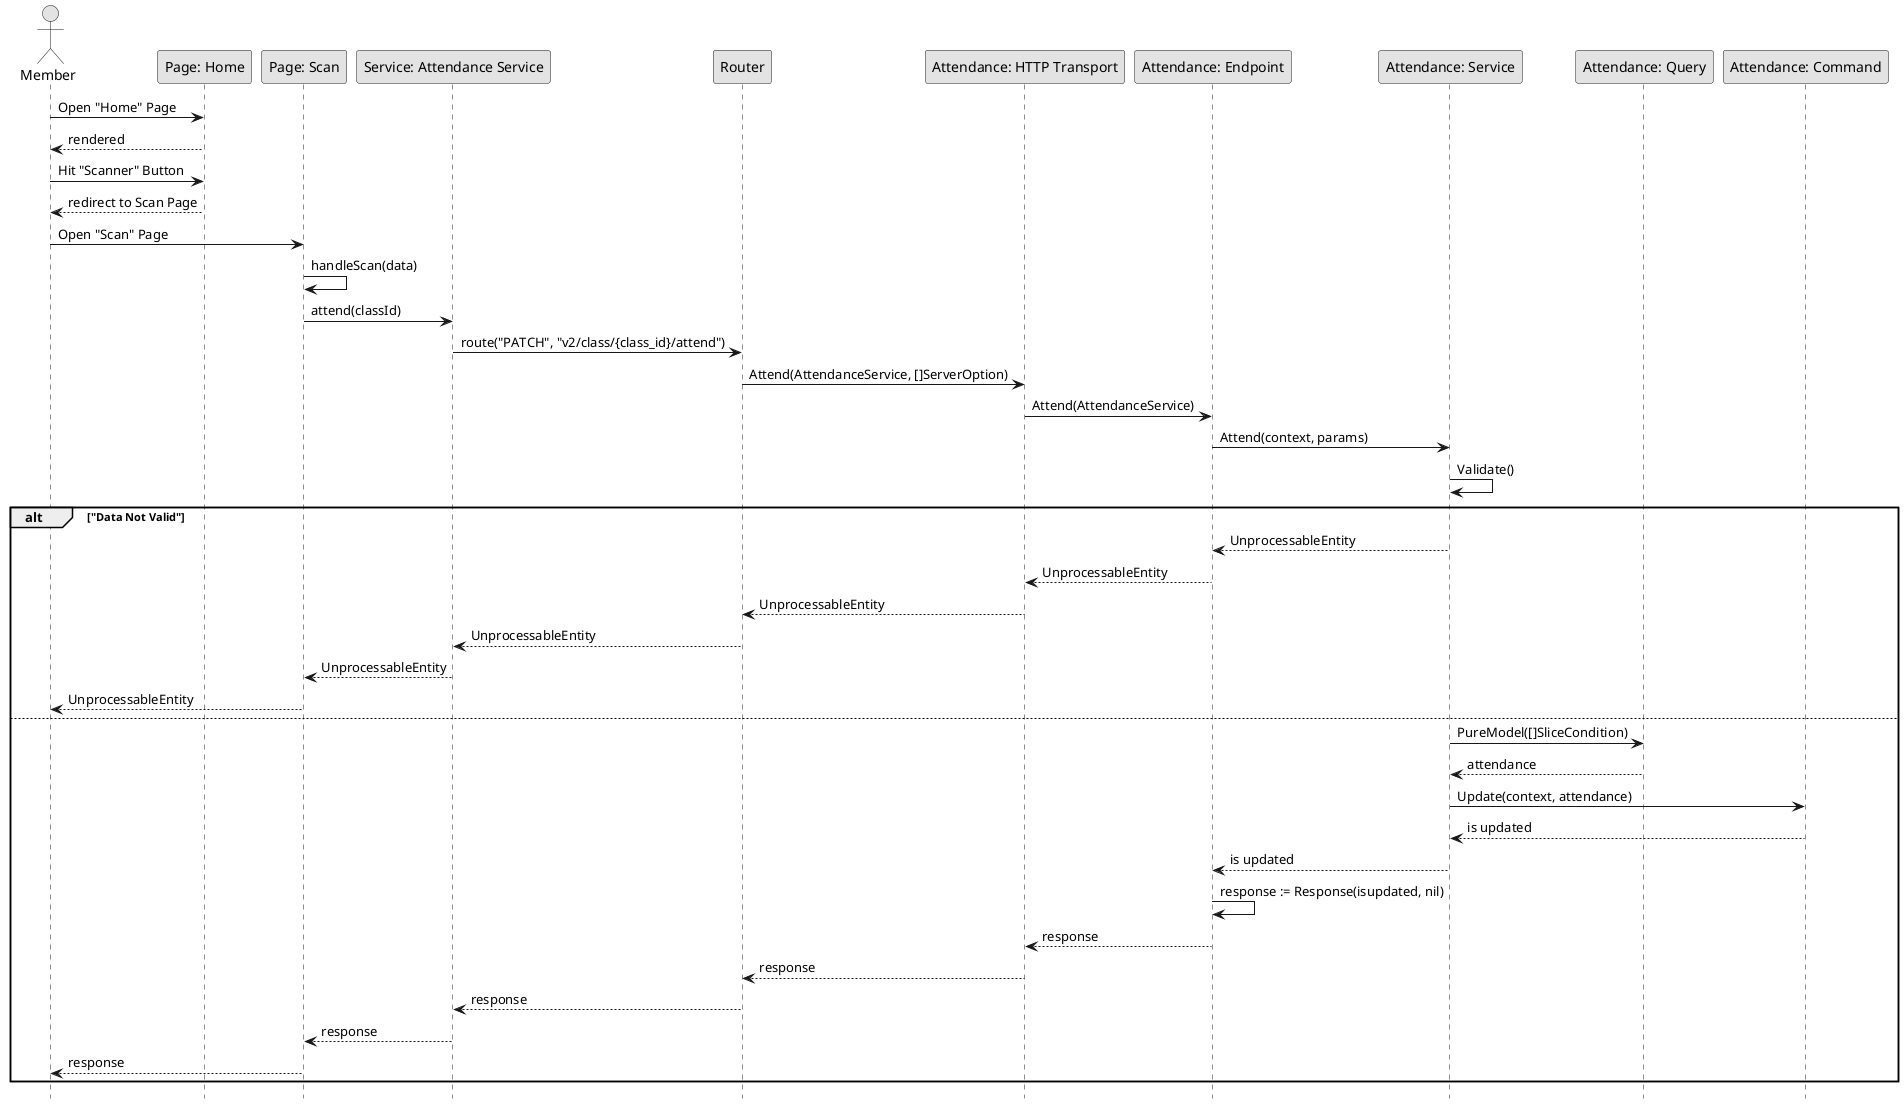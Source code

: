 @startuml Attend

skinparam Monochrome true
skinparam Shadowing false
hide footbox

actor Member
participant "Page: Home" as HomePage
participant "Page: Scan" as ScanPage
participant "Service: Attendance Service" as FEAttendanceService
participant "Router" as Router
participant "Attendance: HTTP Transport" as AttendanceHTTPTransport
participant "Attendance: Endpoint" as AttendanceEndpoint
participant "Attendance: Service" as AttendanceService
participant "Attendance: Query" as AttendanceQuery
participant "Attendance: Command" as AttendanceCommand

Member->HomePage: Open "Home" Page
HomePage-->Member: rendered
Member->HomePage: Hit "Scanner" Button
HomePage-->Member: redirect to Scan Page

Member->ScanPage: Open "Scan" Page
ScanPage->ScanPage: handleScan(data)
ScanPage->FEAttendanceService: attend(classId)
FEAttendanceService->Router: route("PATCH", "v2/class/{class_id}/attend")
Router->AttendanceHTTPTransport: Attend(AttendanceService, []ServerOption)
AttendanceHTTPTransport->AttendanceEndpoint: Attend(AttendanceService)
AttendanceEndpoint->AttendanceService: Attend(context, params)

AttendanceService->AttendanceService: Validate()

alt "Data Not Valid"
    AttendanceService-->AttendanceEndpoint: UnprocessableEntity
    AttendanceEndpoint-->AttendanceHTTPTransport: UnprocessableEntity
    AttendanceHTTPTransport-->Router: UnprocessableEntity
    Router-->FEAttendanceService: UnprocessableEntity
    FEAttendanceService-->ScanPage: UnprocessableEntity
    ScanPage-->Member: UnprocessableEntity
else
    AttendanceService->AttendanceQuery: PureModel([]SliceCondition)
    AttendanceQuery-->AttendanceService: attendance

    AttendanceService->AttendanceCommand: Update(context, attendance)
    AttendanceCommand-->AttendanceService: is updated
    AttendanceService-->AttendanceEndpoint: is updated
    AttendanceEndpoint->AttendanceEndpoint: response := Response(isupdated, nil)
    AttendanceEndpoint-->AttendanceHTTPTransport: response
    AttendanceHTTPTransport-->Router: response
    Router-->FEAttendanceService: response
    FEAttendanceService-->ScanPage: response
    ScanPage-->Member: response
end

@enduml